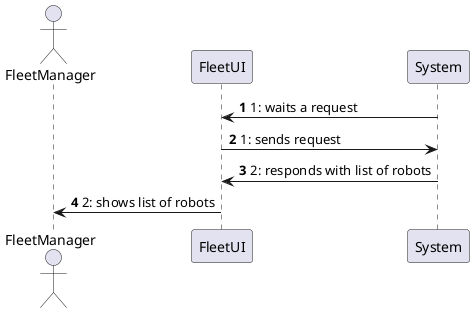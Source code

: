 @startuml
'https://plantuml.com/sequence-diagram

autonumber

actor FleetManager as GC
participant FleetUI as GUI
participant System as S

S -> GUI : 1: waits a request
GUI -> S : 1: sends request
S -> GUI : 2: responds with list of robots
GUI -> GC : 2: shows list of robots

@enduml
